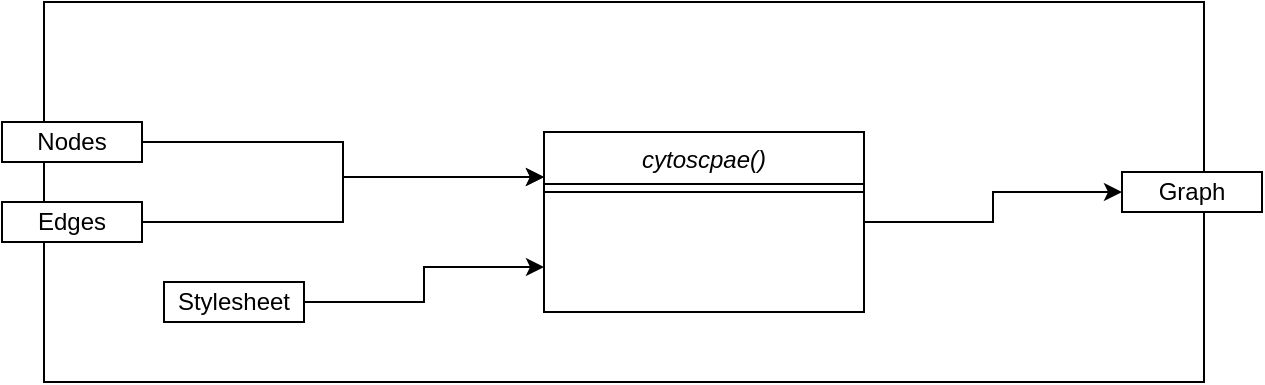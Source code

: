 <mxfile version="14.4.2" type="github">
  <diagram id="ddrdszEaurl3BNyXW3Yt" name="Page-1">
    <mxGraphModel dx="1422" dy="762" grid="1" gridSize="10" guides="1" tooltips="1" connect="1" arrows="1" fold="1" page="1" pageScale="1" pageWidth="827" pageHeight="1169" math="0" shadow="0">
      <root>
        <mxCell id="0" />
        <mxCell id="1" parent="0" />
        <mxCell id="ehoiAc8Ho4WDpHA1f1vf-11" value="" style="rounded=0;whiteSpace=wrap;html=1;" vertex="1" parent="1">
          <mxGeometry x="120" y="50" width="580" height="190" as="geometry" />
        </mxCell>
        <mxCell id="ehoiAc8Ho4WDpHA1f1vf-6" style="edgeStyle=orthogonalEdgeStyle;rounded=0;orthogonalLoop=1;jettySize=auto;html=1;entryX=0;entryY=0.25;entryDx=0;entryDy=0;" edge="1" parent="1" source="ehoiAc8Ho4WDpHA1f1vf-1" target="ehoiAc8Ho4WDpHA1f1vf-3">
          <mxGeometry relative="1" as="geometry" />
        </mxCell>
        <mxCell id="ehoiAc8Ho4WDpHA1f1vf-1" value="Nodes" style="rounded=0;whiteSpace=wrap;html=1;" vertex="1" parent="1">
          <mxGeometry x="99" y="110" width="70" height="20" as="geometry" />
        </mxCell>
        <mxCell id="ehoiAc8Ho4WDpHA1f1vf-7" style="edgeStyle=orthogonalEdgeStyle;rounded=0;orthogonalLoop=1;jettySize=auto;html=1;entryX=0;entryY=0.25;entryDx=0;entryDy=0;" edge="1" parent="1" source="ehoiAc8Ho4WDpHA1f1vf-2" target="ehoiAc8Ho4WDpHA1f1vf-3">
          <mxGeometry relative="1" as="geometry">
            <mxPoint x="239" y="170" as="targetPoint" />
          </mxGeometry>
        </mxCell>
        <mxCell id="ehoiAc8Ho4WDpHA1f1vf-2" value="Edges" style="rounded=0;whiteSpace=wrap;html=1;" vertex="1" parent="1">
          <mxGeometry x="99" y="150" width="70" height="20" as="geometry" />
        </mxCell>
        <mxCell id="ehoiAc8Ho4WDpHA1f1vf-13" style="edgeStyle=orthogonalEdgeStyle;rounded=0;orthogonalLoop=1;jettySize=auto;html=1;entryX=0;entryY=0.5;entryDx=0;entryDy=0;" edge="1" parent="1" source="ehoiAc8Ho4WDpHA1f1vf-3" target="ehoiAc8Ho4WDpHA1f1vf-9">
          <mxGeometry relative="1" as="geometry" />
        </mxCell>
        <mxCell id="ehoiAc8Ho4WDpHA1f1vf-3" value="cytoscpae()" style="swimlane;fontStyle=2;align=center;verticalAlign=top;childLayout=stackLayout;horizontal=1;startSize=26;horizontalStack=0;resizeParent=1;resizeLast=0;collapsible=1;marginBottom=0;rounded=0;shadow=0;strokeWidth=1;" vertex="1" parent="1">
          <mxGeometry x="370" y="115" width="160" height="90" as="geometry">
            <mxRectangle x="120" y="80" width="160" height="26" as="alternateBounds" />
          </mxGeometry>
        </mxCell>
        <mxCell id="ehoiAc8Ho4WDpHA1f1vf-4" value="" style="line;html=1;strokeWidth=1;align=left;verticalAlign=middle;spacingTop=-1;spacingLeft=3;spacingRight=3;rotatable=0;labelPosition=right;points=[];portConstraint=eastwest;" vertex="1" parent="ehoiAc8Ho4WDpHA1f1vf-3">
          <mxGeometry y="26" width="160" height="8" as="geometry" />
        </mxCell>
        <mxCell id="ehoiAc8Ho4WDpHA1f1vf-12" style="edgeStyle=orthogonalEdgeStyle;rounded=0;orthogonalLoop=1;jettySize=auto;html=1;entryX=0;entryY=0.75;entryDx=0;entryDy=0;" edge="1" parent="1" source="ehoiAc8Ho4WDpHA1f1vf-5" target="ehoiAc8Ho4WDpHA1f1vf-3">
          <mxGeometry relative="1" as="geometry" />
        </mxCell>
        <mxCell id="ehoiAc8Ho4WDpHA1f1vf-5" value="Stylesheet" style="rounded=0;whiteSpace=wrap;html=1;" vertex="1" parent="1">
          <mxGeometry x="180" y="190" width="70" height="20" as="geometry" />
        </mxCell>
        <mxCell id="ehoiAc8Ho4WDpHA1f1vf-9" value="Graph" style="rounded=0;whiteSpace=wrap;html=1;" vertex="1" parent="1">
          <mxGeometry x="659" y="135" width="70" height="20" as="geometry" />
        </mxCell>
      </root>
    </mxGraphModel>
  </diagram>
</mxfile>
